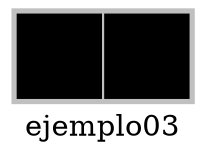 digraph { label =ejemplo03;abcd [shape=none, margin=0, label=<<TABLE BORDER="2" CELLBORDER="1" CELLSPACING="0" CELLPADDING="20" COLOR="grey"><TR><TD BGCOLOR="black"></TD><TD BGCOLOR="black"></TD></TR></TABLE>>];}
